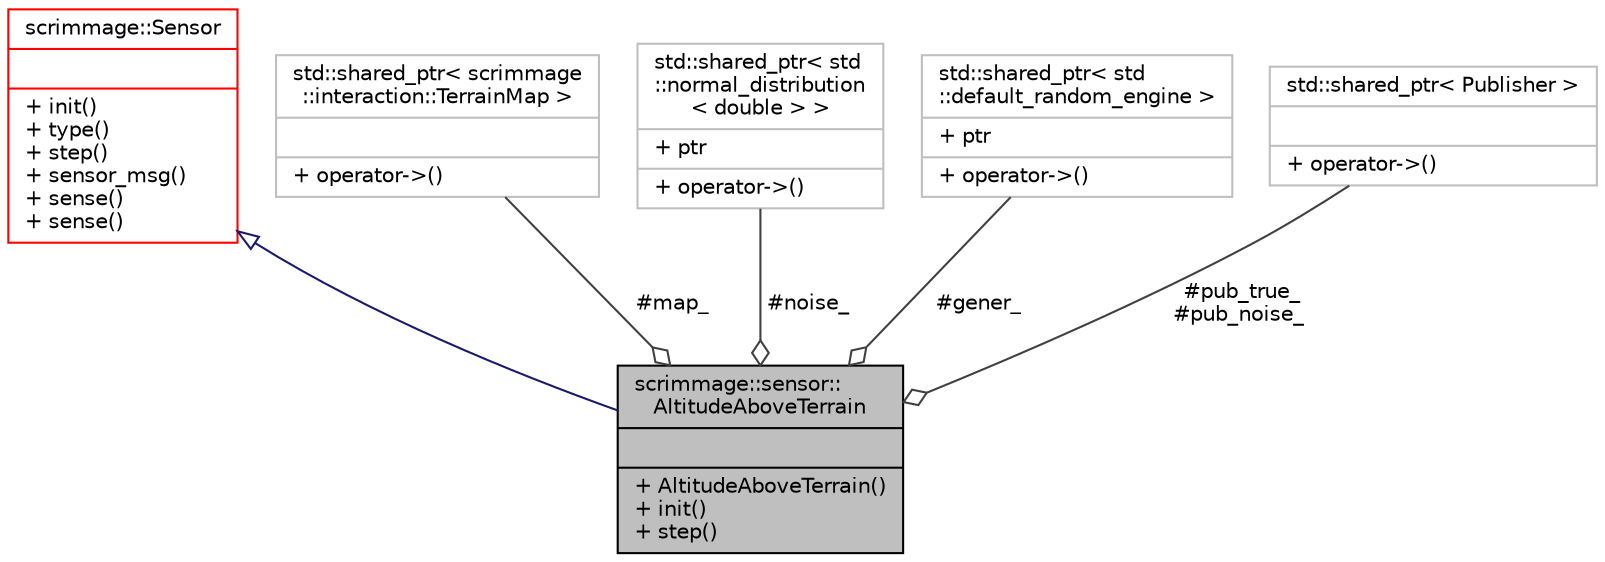 digraph "scrimmage::sensor::AltitudeAboveTerrain"
{
 // LATEX_PDF_SIZE
  edge [fontname="Helvetica",fontsize="10",labelfontname="Helvetica",labelfontsize="10"];
  node [fontname="Helvetica",fontsize="10",shape=record];
  Node1 [label="{scrimmage::sensor::\lAltitudeAboveTerrain\n||+ AltitudeAboveTerrain()\l+ init()\l+ step()\l}",height=0.2,width=0.4,color="black", fillcolor="grey75", style="filled", fontcolor="black",tooltip=" "];
  Node2 -> Node1 [dir="back",color="midnightblue",fontsize="10",style="solid",arrowtail="onormal",fontname="Helvetica"];
  Node2 [label="{scrimmage::Sensor\n||+ init()\l+ type()\l+ step()\l+ sensor_msg()\l+ sense()\l+ sense()\l}",height=0.2,width=0.4,color="red", fillcolor="white", style="filled",URL="$classscrimmage_1_1Sensor.html",tooltip=" "];
  Node93 -> Node1 [color="grey25",fontsize="10",style="solid",label=" #map_" ,arrowhead="odiamond",fontname="Helvetica"];
  Node93 [label="{std::shared_ptr\< scrimmage\l::interaction::TerrainMap \>\n||+ operator-\>()\l}",height=0.2,width=0.4,color="grey75", fillcolor="white", style="filled",tooltip=" "];
  Node96 -> Node1 [color="grey25",fontsize="10",style="solid",label=" #noise_" ,arrowhead="odiamond",fontname="Helvetica"];
  Node96 [label="{std::shared_ptr\< std\l::normal_distribution\l\< double \> \>\n|+ ptr\l|+ operator-\>()\l}",height=0.2,width=0.4,color="grey75", fillcolor="white", style="filled",tooltip=" "];
  Node87 -> Node1 [color="grey25",fontsize="10",style="solid",label=" #gener_" ,arrowhead="odiamond",fontname="Helvetica"];
  Node87 [label="{std::shared_ptr\< std\l::default_random_engine \>\n|+ ptr\l|+ operator-\>()\l}",height=0.2,width=0.4,color="grey75", fillcolor="white", style="filled",tooltip=" "];
  Node97 -> Node1 [color="grey25",fontsize="10",style="solid",label=" #pub_true_\n#pub_noise_" ,arrowhead="odiamond",fontname="Helvetica"];
  Node97 [label="{std::shared_ptr\< Publisher \>\n||+ operator-\>()\l}",height=0.2,width=0.4,color="grey75", fillcolor="white", style="filled",tooltip=" "];
}
